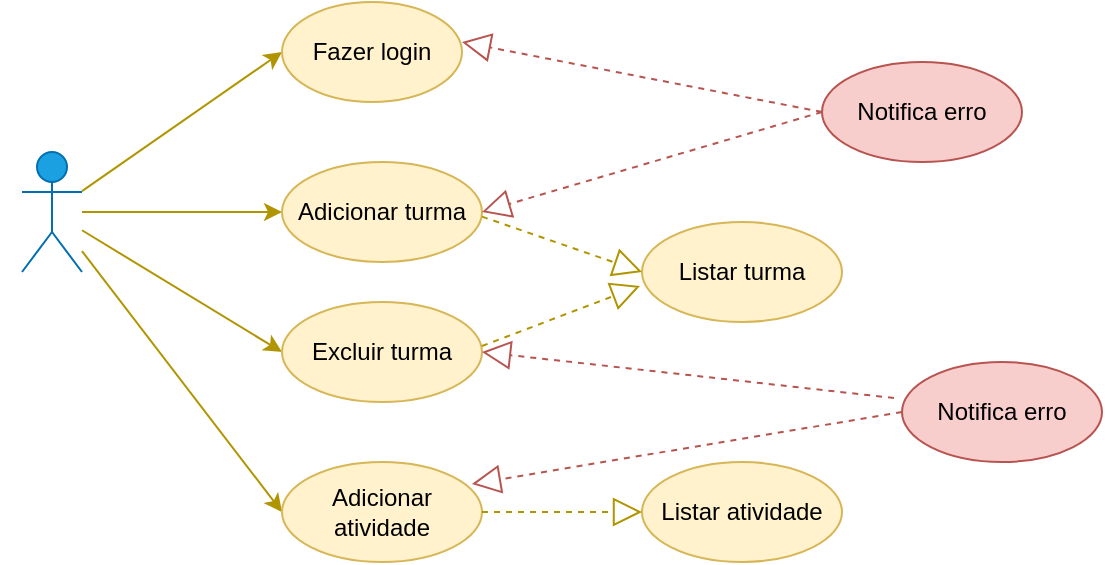 <mxfile version="22.1.5" type="device">
  <diagram name="Page-1" id="e7e014a7-5840-1c2e-5031-d8a46d1fe8dd">
    <mxGraphModel dx="1379" dy="788" grid="1" gridSize="10" guides="1" tooltips="1" connect="1" arrows="1" fold="1" page="1" pageScale="1" pageWidth="1169" pageHeight="826" background="none" math="0" shadow="0">
      <root>
        <mxCell id="0" />
        <mxCell id="1" parent="0" />
        <mxCell id="GHULaK4Qs420AnPBWC9O-48" style="rounded=0;orthogonalLoop=1;jettySize=auto;html=1;entryX=0;entryY=0.5;entryDx=0;entryDy=0;fillColor=#e3c800;strokeColor=#B09500;" parent="1" source="GHULaK4Qs420AnPBWC9O-41" target="GHULaK4Qs420AnPBWC9O-43" edge="1">
          <mxGeometry relative="1" as="geometry" />
        </mxCell>
        <mxCell id="GHULaK4Qs420AnPBWC9O-49" style="rounded=0;orthogonalLoop=1;jettySize=auto;html=1;entryX=0;entryY=0.5;entryDx=0;entryDy=0;fillColor=#e3c800;strokeColor=#B09500;" parent="1" source="GHULaK4Qs420AnPBWC9O-41" target="GHULaK4Qs420AnPBWC9O-45" edge="1">
          <mxGeometry relative="1" as="geometry" />
        </mxCell>
        <mxCell id="GHULaK4Qs420AnPBWC9O-50" style="rounded=0;orthogonalLoop=1;jettySize=auto;html=1;entryX=0;entryY=0.5;entryDx=0;entryDy=0;fillColor=#e3c800;strokeColor=#B09500;" parent="1" source="GHULaK4Qs420AnPBWC9O-41" target="GHULaK4Qs420AnPBWC9O-46" edge="1">
          <mxGeometry relative="1" as="geometry" />
        </mxCell>
        <mxCell id="GHULaK4Qs420AnPBWC9O-57" style="rounded=0;orthogonalLoop=1;jettySize=auto;html=1;entryX=0;entryY=0.5;entryDx=0;entryDy=0;fillColor=#e3c800;strokeColor=#B09500;" parent="1" source="GHULaK4Qs420AnPBWC9O-41" target="GHULaK4Qs420AnPBWC9O-56" edge="1">
          <mxGeometry relative="1" as="geometry" />
        </mxCell>
        <mxCell id="GHULaK4Qs420AnPBWC9O-41" value="Professor" style="shape=umlActor;verticalLabelPosition=bottom;verticalAlign=top;html=1;outlineConnect=0;fillColor=#1ba1e2;fontColor=#ffffff;strokeColor=#006EAF;" parent="1" vertex="1">
          <mxGeometry x="70" y="155" width="30" height="60" as="geometry" />
        </mxCell>
        <mxCell id="GHULaK4Qs420AnPBWC9O-43" value="Fazer login" style="ellipse;whiteSpace=wrap;html=1;fillColor=#fff2cc;strokeColor=#d6b656;" parent="1" vertex="1">
          <mxGeometry x="200" y="80" width="90" height="50" as="geometry" />
        </mxCell>
        <mxCell id="GHULaK4Qs420AnPBWC9O-45" value="Adicionar turma&lt;br&gt;" style="ellipse;whiteSpace=wrap;html=1;fillColor=#fff2cc;strokeColor=#d6b656;" parent="1" vertex="1">
          <mxGeometry x="200" y="160" width="100" height="50" as="geometry" />
        </mxCell>
        <mxCell id="GHULaK4Qs420AnPBWC9O-46" value="Adicionar atividade" style="ellipse;whiteSpace=wrap;html=1;fillColor=#fff2cc;strokeColor=#d6b656;" parent="1" vertex="1">
          <mxGeometry x="200" y="310" width="100" height="50" as="geometry" />
        </mxCell>
        <mxCell id="GHULaK4Qs420AnPBWC9O-56" value="Excluir turma" style="ellipse;whiteSpace=wrap;html=1;fillColor=#fff2cc;strokeColor=#d6b656;" parent="1" vertex="1">
          <mxGeometry x="200" y="230" width="100" height="50" as="geometry" />
        </mxCell>
        <mxCell id="GHULaK4Qs420AnPBWC9O-58" value="Listar turma" style="ellipse;whiteSpace=wrap;html=1;fillColor=#fff2cc;strokeColor=#d6b656;" parent="1" vertex="1">
          <mxGeometry x="380" y="190" width="100" height="50" as="geometry" />
        </mxCell>
        <mxCell id="GHULaK4Qs420AnPBWC9O-62" value="" style="endArrow=block;dashed=1;endFill=0;endSize=12;html=1;rounded=0;entryX=-0.01;entryY=0.64;entryDx=0;entryDy=0;entryPerimeter=0;fillColor=#e3c800;strokeColor=#B09500;" parent="1" target="GHULaK4Qs420AnPBWC9O-58" edge="1">
          <mxGeometry width="160" relative="1" as="geometry">
            <mxPoint x="300" y="252" as="sourcePoint" />
            <mxPoint x="384.645" y="229.998" as="targetPoint" />
          </mxGeometry>
        </mxCell>
        <mxCell id="GHULaK4Qs420AnPBWC9O-63" value="" style="endArrow=block;dashed=1;endFill=0;endSize=12;html=1;rounded=0;entryX=0;entryY=0.5;entryDx=0;entryDy=0;exitX=1;exitY=0.5;exitDx=0;exitDy=0;fillColor=#e3c800;strokeColor=#B09500;" parent="1" target="GHULaK4Qs420AnPBWC9O-58" edge="1">
          <mxGeometry width="160" relative="1" as="geometry">
            <mxPoint x="300" y="187.32" as="sourcePoint" />
            <mxPoint x="395" y="165.32" as="targetPoint" />
          </mxGeometry>
        </mxCell>
        <mxCell id="GHULaK4Qs420AnPBWC9O-64" value="Listar atividade" style="ellipse;whiteSpace=wrap;html=1;fillColor=#fff2cc;strokeColor=#d6b656;" parent="1" vertex="1">
          <mxGeometry x="380" y="310" width="100" height="50" as="geometry" />
        </mxCell>
        <mxCell id="GHULaK4Qs420AnPBWC9O-65" value="" style="endArrow=block;dashed=1;endFill=0;endSize=12;html=1;rounded=0;entryX=0;entryY=0.5;entryDx=0;entryDy=0;exitX=1;exitY=0.5;exitDx=0;exitDy=0;fillColor=#e3c800;strokeColor=#B09500;" parent="1" source="GHULaK4Qs420AnPBWC9O-46" target="GHULaK4Qs420AnPBWC9O-64" edge="1">
          <mxGeometry width="160" relative="1" as="geometry">
            <mxPoint x="310" y="262" as="sourcePoint" />
            <mxPoint x="389" y="232" as="targetPoint" />
          </mxGeometry>
        </mxCell>
        <mxCell id="GHULaK4Qs420AnPBWC9O-68" value="Notifica erro" style="ellipse;whiteSpace=wrap;html=1;fillColor=#f8cecc;strokeColor=#b85450;" parent="1" vertex="1">
          <mxGeometry x="510" y="260" width="100" height="50" as="geometry" />
        </mxCell>
        <mxCell id="GHULaK4Qs420AnPBWC9O-69" value="" style="endArrow=block;dashed=1;endFill=0;endSize=12;html=1;rounded=0;entryX=0.95;entryY=0.22;entryDx=0;entryDy=0;exitX=0;exitY=0.5;exitDx=0;exitDy=0;entryPerimeter=0;fillColor=#f8cecc;gradientColor=#ea6b66;strokeColor=#b85450;" parent="1" source="GHULaK4Qs420AnPBWC9O-68" target="GHULaK4Qs420AnPBWC9O-46" edge="1">
          <mxGeometry width="160" relative="1" as="geometry">
            <mxPoint x="310" y="345" as="sourcePoint" />
            <mxPoint x="390" y="345" as="targetPoint" />
          </mxGeometry>
        </mxCell>
        <mxCell id="GHULaK4Qs420AnPBWC9O-70" value="" style="endArrow=block;dashed=1;endFill=0;endSize=12;html=1;rounded=0;entryX=1;entryY=0.5;entryDx=0;entryDy=0;exitX=0;exitY=0.5;exitDx=0;exitDy=0;fillColor=#f8cecc;gradientColor=#ea6b66;strokeColor=#b85450;" parent="1" source="GHULaK4Qs420AnPBWC9O-71" target="GHULaK4Qs420AnPBWC9O-45" edge="1">
          <mxGeometry width="160" relative="1" as="geometry">
            <mxPoint x="480" y="270" as="sourcePoint" />
            <mxPoint x="305" y="331" as="targetPoint" />
          </mxGeometry>
        </mxCell>
        <mxCell id="GHULaK4Qs420AnPBWC9O-71" value="Notifica erro" style="ellipse;whiteSpace=wrap;html=1;fillColor=#f8cecc;strokeColor=#b85450;" parent="1" vertex="1">
          <mxGeometry x="470" y="110" width="100" height="50" as="geometry" />
        </mxCell>
        <mxCell id="GHULaK4Qs420AnPBWC9O-72" value="" style="endArrow=block;dashed=1;endFill=0;endSize=12;html=1;rounded=0;entryX=1;entryY=0.5;entryDx=0;entryDy=0;exitX=0;exitY=0.5;exitDx=0;exitDy=0;fillColor=#f8cecc;gradientColor=#ea6b66;strokeColor=#b85450;" parent="1" source="GHULaK4Qs420AnPBWC9O-71" edge="1">
          <mxGeometry width="160" relative="1" as="geometry">
            <mxPoint x="460" y="50" as="sourcePoint" />
            <mxPoint x="290" y="100" as="targetPoint" />
          </mxGeometry>
        </mxCell>
        <mxCell id="GHULaK4Qs420AnPBWC9O-73" value="" style="endArrow=block;dashed=1;endFill=0;endSize=12;html=1;rounded=0;entryX=1;entryY=0.5;entryDx=0;entryDy=0;exitX=-0.04;exitY=0.36;exitDx=0;exitDy=0;exitPerimeter=0;fillColor=#f8cecc;gradientColor=#ea6b66;strokeColor=#b85450;" parent="1" source="GHULaK4Qs420AnPBWC9O-68" target="GHULaK4Qs420AnPBWC9O-56" edge="1">
          <mxGeometry width="160" relative="1" as="geometry">
            <mxPoint x="490" y="155" as="sourcePoint" />
            <mxPoint x="320" y="205" as="targetPoint" />
          </mxGeometry>
        </mxCell>
      </root>
    </mxGraphModel>
  </diagram>
</mxfile>
